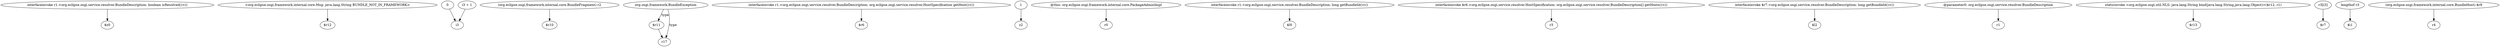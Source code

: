 digraph g {
0[label="interfaceinvoke r1.<org.eclipse.osgi.service.resolver.BundleDescription: boolean isResolved()>()"]
1[label="$z0"]
0->1[label=""]
2[label="<org.eclipse.osgi.framework.internal.core.Msg: java.lang.String BUNDLE_NOT_IN_FRAMEWORK>"]
3[label="$r12"]
2->3[label=""]
4[label="0"]
5[label="i3"]
4->5[label=""]
6[label="(org.eclipse.osgi.framework.internal.core.BundleFragment) r2"]
7[label="$r10"]
6->7[label=""]
8[label="org.osgi.framework.BundleException"]
9[label="$r11"]
8->9[label="type"]
10[label="r17"]
8->10[label="type"]
11[label="interfaceinvoke r1.<org.eclipse.osgi.service.resolver.BundleDescription: org.eclipse.osgi.service.resolver.HostSpecification getHost()>()"]
12[label="$r6"]
11->12[label=""]
13[label="1"]
14[label="z2"]
13->14[label=""]
9->10[label=""]
15[label="@this: org.eclipse.osgi.framework.internal.core.PackageAdminImpl"]
16[label="r0"]
15->16[label=""]
17[label="interfaceinvoke r1.<org.eclipse.osgi.service.resolver.BundleDescription: long getBundleId()>()"]
18[label="$l0"]
17->18[label=""]
19[label="interfaceinvoke $r6.<org.eclipse.osgi.service.resolver.HostSpecification: org.eclipse.osgi.service.resolver.BundleDescription[] getHosts()>()"]
20[label="r3"]
19->20[label=""]
21[label="interfaceinvoke $r7.<org.eclipse.osgi.service.resolver.BundleDescription: long getBundleId()>()"]
22[label="$l2"]
21->22[label=""]
23[label="@parameter0: org.eclipse.osgi.service.resolver.BundleDescription"]
24[label="r1"]
23->24[label=""]
25[label="staticinvoke <org.eclipse.osgi.util.NLS: java.lang.String bind(java.lang.String,java.lang.Object)>($r12, r1)"]
26[label="$r13"]
25->26[label=""]
27[label="r3[i3]"]
28[label="$r7"]
27->28[label=""]
29[label="lengthof r3"]
30[label="$i1"]
29->30[label=""]
31[label="i3 + 1"]
31->5[label=""]
32[label="(org.eclipse.osgi.framework.internal.core.BundleHost) $r9"]
33[label="r4"]
32->33[label=""]
}